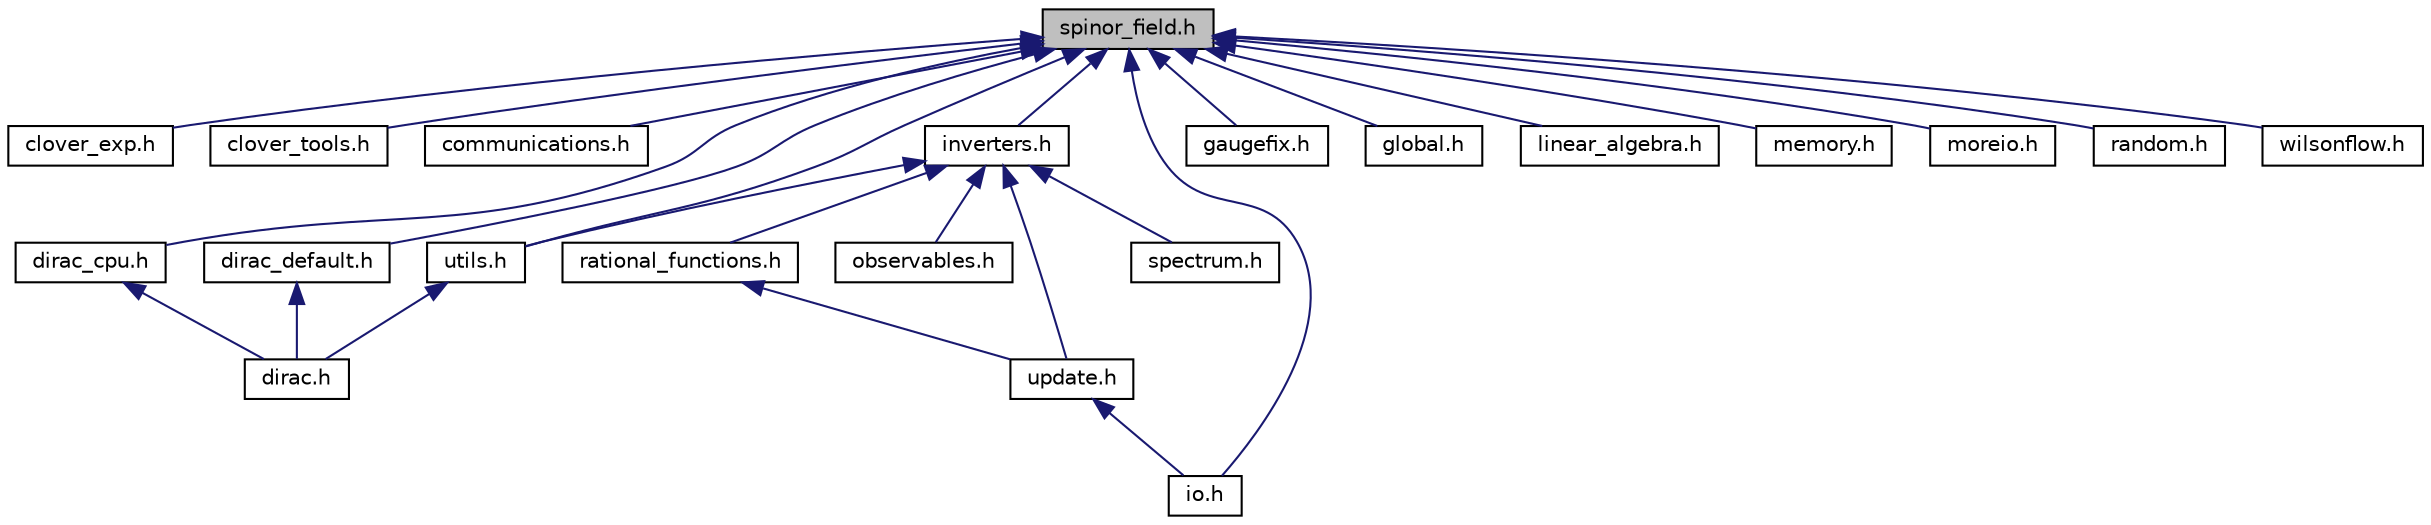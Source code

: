 digraph "spinor_field.h"
{
 // LATEX_PDF_SIZE
  edge [fontname="Helvetica",fontsize="10",labelfontname="Helvetica",labelfontsize="10"];
  node [fontname="Helvetica",fontsize="10",shape=record];
  Node1 [label="spinor_field.h",height=0.2,width=0.4,color="black", fillcolor="grey75", style="filled", fontcolor="black",tooltip="The elementary site structures defined in suN.h are used in this file to define field structures that..."];
  Node1 -> Node2 [dir="back",color="midnightblue",fontsize="10",style="solid"];
  Node2 [label="clover_exp.h",height=0.2,width=0.4,color="black", fillcolor="white", style="filled",URL="$d3/dde/clover__exp_8h_source.html",tooltip=" "];
  Node1 -> Node3 [dir="back",color="midnightblue",fontsize="10",style="solid"];
  Node3 [label="clover_tools.h",height=0.2,width=0.4,color="black", fillcolor="white", style="filled",URL="$da/d6a/clover__tools_8h_source.html",tooltip=" "];
  Node1 -> Node4 [dir="back",color="midnightblue",fontsize="10",style="solid"];
  Node4 [label="communications.h",height=0.2,width=0.4,color="black", fillcolor="white", style="filled",URL="$d2/d6f/communications_8h.html",tooltip="Communications to send and receive sites from other nodes using MPI."];
  Node1 -> Node5 [dir="back",color="midnightblue",fontsize="10",style="solid"];
  Node5 [label="dirac_cpu.h",height=0.2,width=0.4,color="black", fillcolor="white", style="filled",URL="$df/d5f/dirac__cpu_8h.html",tooltip="Implementation of the Dirac operator for calculation on CPUs."];
  Node5 -> Node6 [dir="back",color="midnightblue",fontsize="10",style="solid"];
  Node6 [label="dirac.h",height=0.2,width=0.4,color="black", fillcolor="white", style="filled",URL="$d0/d40/dirac_8h.html",tooltip="Implementation of the Dirac operator."];
  Node1 -> Node7 [dir="back",color="midnightblue",fontsize="10",style="solid"];
  Node7 [label="dirac_default.h",height=0.2,width=0.4,color="black", fillcolor="white", style="filled",URL="$dd/d5f/dirac__default_8h.html",tooltip="Implementation of the Dirac operator (Default Functions)"];
  Node7 -> Node6 [dir="back",color="midnightblue",fontsize="10",style="solid"];
  Node1 -> Node8 [dir="back",color="midnightblue",fontsize="10",style="solid"];
  Node8 [label="gaugefix.h",height=0.2,width=0.4,color="black", fillcolor="white", style="filled",URL="$d8/d7d/gaugefix_8h_source.html",tooltip=" "];
  Node1 -> Node9 [dir="back",color="midnightblue",fontsize="10",style="solid"];
  Node9 [label="global.h",height=0.2,width=0.4,color="black", fillcolor="white", style="filled",URL="$d2/d49/global_8h_source.html",tooltip=" "];
  Node1 -> Node10 [dir="back",color="midnightblue",fontsize="10",style="solid"];
  Node10 [label="inverters.h",height=0.2,width=0.4,color="black", fillcolor="white", style="filled",URL="$d3/d5d/inverters_8h_source.html",tooltip=" "];
  Node10 -> Node11 [dir="back",color="midnightblue",fontsize="10",style="solid"];
  Node11 [label="observables.h",height=0.2,width=0.4,color="black", fillcolor="white", style="filled",URL="$d0/d30/observables_8h_source.html",tooltip=" "];
  Node10 -> Node12 [dir="back",color="midnightblue",fontsize="10",style="solid"];
  Node12 [label="rational_functions.h",height=0.2,width=0.4,color="black", fillcolor="white", style="filled",URL="$d5/dbc/rational__functions_8h_source.html",tooltip=" "];
  Node12 -> Node13 [dir="back",color="midnightblue",fontsize="10",style="solid"];
  Node13 [label="update.h",height=0.2,width=0.4,color="black", fillcolor="white", style="filled",URL="$d8/d72/update_8h_source.html",tooltip=" "];
  Node13 -> Node14 [dir="back",color="midnightblue",fontsize="10",style="solid"];
  Node14 [label="io.h",height=0.2,width=0.4,color="black", fillcolor="white", style="filled",URL="$dc/dac/io_8h_source.html",tooltip=" "];
  Node10 -> Node15 [dir="back",color="midnightblue",fontsize="10",style="solid"];
  Node15 [label="spectrum.h",height=0.2,width=0.4,color="black", fillcolor="white", style="filled",URL="$d6/d16/spectrum_8h_source.html",tooltip=" "];
  Node10 -> Node13 [dir="back",color="midnightblue",fontsize="10",style="solid"];
  Node10 -> Node16 [dir="back",color="midnightblue",fontsize="10",style="solid"];
  Node16 [label="utils.h",height=0.2,width=0.4,color="black", fillcolor="white", style="filled",URL="$d5/d60/utils_8h_source.html",tooltip=" "];
  Node16 -> Node6 [dir="back",color="midnightblue",fontsize="10",style="solid"];
  Node1 -> Node14 [dir="back",color="midnightblue",fontsize="10",style="solid"];
  Node1 -> Node17 [dir="back",color="midnightblue",fontsize="10",style="solid"];
  Node17 [label="linear_algebra.h",height=0.2,width=0.4,color="black", fillcolor="white", style="filled",URL="$dc/d9c/linear__algebra_8h_source.html",tooltip=" "];
  Node1 -> Node18 [dir="back",color="midnightblue",fontsize="10",style="solid"];
  Node18 [label="memory.h",height=0.2,width=0.4,color="black", fillcolor="white", style="filled",URL="$dc/d18/memory_8h.html",tooltip="Memory handling functions."];
  Node1 -> Node19 [dir="back",color="midnightblue",fontsize="10",style="solid"];
  Node19 [label="moreio.h",height=0.2,width=0.4,color="black", fillcolor="white", style="filled",URL="$d0/d5a/moreio_8h_source.html",tooltip=" "];
  Node1 -> Node20 [dir="back",color="midnightblue",fontsize="10",style="solid"];
  Node20 [label="random.h",height=0.2,width=0.4,color="black", fillcolor="white", style="filled",URL="$d1/d79/random_8h_source.html",tooltip=" "];
  Node1 -> Node16 [dir="back",color="midnightblue",fontsize="10",style="solid"];
  Node1 -> Node21 [dir="back",color="midnightblue",fontsize="10",style="solid"];
  Node21 [label="wilsonflow.h",height=0.2,width=0.4,color="black", fillcolor="white", style="filled",URL="$d3/df8/wilsonflow_8h_source.html",tooltip=" "];
}
